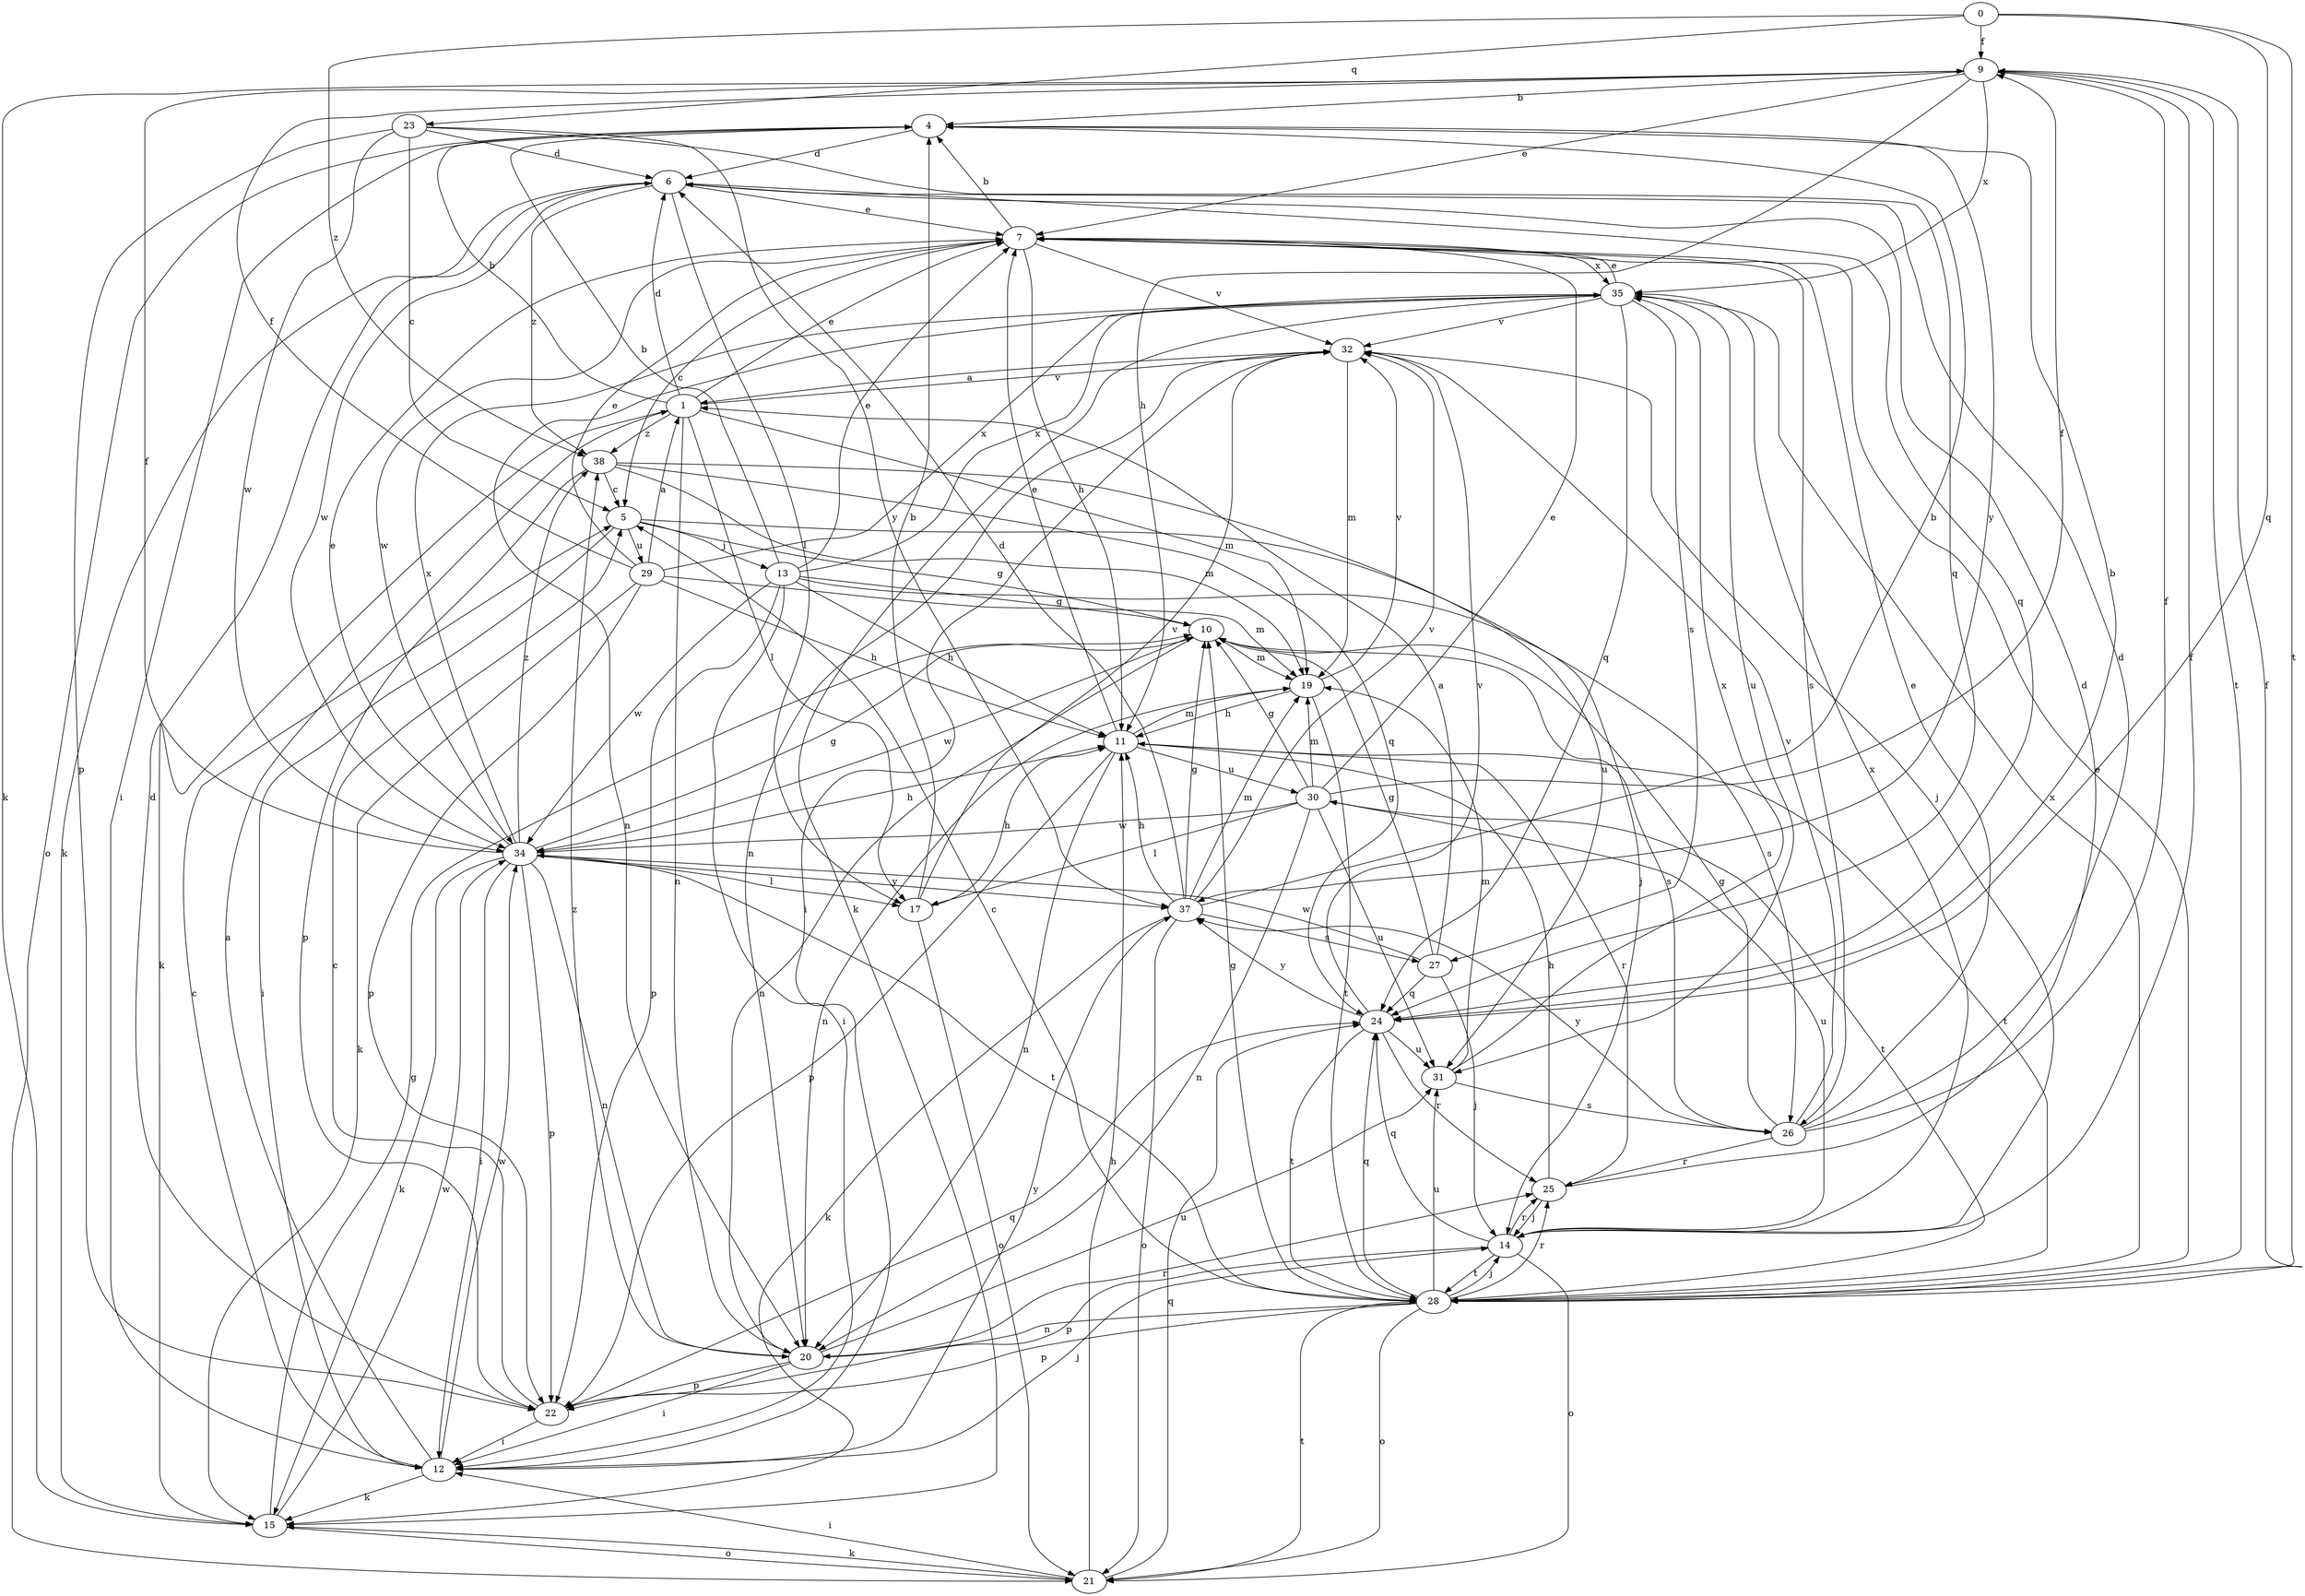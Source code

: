 strict digraph  {
0;
1;
4;
5;
6;
7;
9;
10;
11;
12;
13;
14;
15;
17;
19;
20;
21;
22;
23;
24;
25;
26;
27;
28;
29;
30;
31;
32;
34;
35;
37;
38;
0 -> 9  [label=f];
0 -> 23  [label=q];
0 -> 24  [label=q];
0 -> 28  [label=t];
0 -> 38  [label=z];
1 -> 4  [label=b];
1 -> 6  [label=d];
1 -> 7  [label=e];
1 -> 15  [label=k];
1 -> 17  [label=l];
1 -> 19  [label=m];
1 -> 20  [label=n];
1 -> 32  [label=v];
1 -> 38  [label=z];
4 -> 6  [label=d];
4 -> 12  [label=i];
4 -> 21  [label=o];
4 -> 37  [label=y];
5 -> 10  [label=g];
5 -> 12  [label=i];
5 -> 13  [label=j];
5 -> 14  [label=j];
5 -> 29  [label=u];
6 -> 7  [label=e];
6 -> 15  [label=k];
6 -> 17  [label=l];
6 -> 24  [label=q];
6 -> 34  [label=w];
6 -> 38  [label=z];
7 -> 4  [label=b];
7 -> 5  [label=c];
7 -> 11  [label=h];
7 -> 26  [label=s];
7 -> 32  [label=v];
7 -> 34  [label=w];
7 -> 35  [label=x];
9 -> 4  [label=b];
9 -> 7  [label=e];
9 -> 11  [label=h];
9 -> 15  [label=k];
9 -> 28  [label=t];
9 -> 35  [label=x];
10 -> 19  [label=m];
10 -> 20  [label=n];
10 -> 26  [label=s];
10 -> 34  [label=w];
11 -> 7  [label=e];
11 -> 19  [label=m];
11 -> 20  [label=n];
11 -> 22  [label=p];
11 -> 25  [label=r];
11 -> 28  [label=t];
11 -> 30  [label=u];
12 -> 1  [label=a];
12 -> 5  [label=c];
12 -> 14  [label=j];
12 -> 15  [label=k];
12 -> 34  [label=w];
12 -> 37  [label=y];
13 -> 4  [label=b];
13 -> 7  [label=e];
13 -> 10  [label=g];
13 -> 11  [label=h];
13 -> 12  [label=i];
13 -> 22  [label=p];
13 -> 26  [label=s];
13 -> 34  [label=w];
13 -> 35  [label=x];
14 -> 9  [label=f];
14 -> 21  [label=o];
14 -> 22  [label=p];
14 -> 24  [label=q];
14 -> 25  [label=r];
14 -> 28  [label=t];
14 -> 30  [label=u];
14 -> 35  [label=x];
15 -> 10  [label=g];
15 -> 21  [label=o];
15 -> 34  [label=w];
17 -> 4  [label=b];
17 -> 11  [label=h];
17 -> 21  [label=o];
17 -> 32  [label=v];
19 -> 11  [label=h];
19 -> 20  [label=n];
19 -> 28  [label=t];
19 -> 32  [label=v];
20 -> 12  [label=i];
20 -> 22  [label=p];
20 -> 25  [label=r];
20 -> 31  [label=u];
20 -> 38  [label=z];
21 -> 11  [label=h];
21 -> 12  [label=i];
21 -> 15  [label=k];
21 -> 24  [label=q];
21 -> 28  [label=t];
22 -> 5  [label=c];
22 -> 6  [label=d];
22 -> 12  [label=i];
22 -> 24  [label=q];
23 -> 5  [label=c];
23 -> 6  [label=d];
23 -> 22  [label=p];
23 -> 24  [label=q];
23 -> 34  [label=w];
23 -> 37  [label=y];
24 -> 4  [label=b];
24 -> 25  [label=r];
24 -> 28  [label=t];
24 -> 31  [label=u];
24 -> 32  [label=v];
24 -> 37  [label=y];
25 -> 6  [label=d];
25 -> 11  [label=h];
25 -> 14  [label=j];
26 -> 6  [label=d];
26 -> 7  [label=e];
26 -> 9  [label=f];
26 -> 10  [label=g];
26 -> 25  [label=r];
26 -> 32  [label=v];
26 -> 37  [label=y];
27 -> 1  [label=a];
27 -> 10  [label=g];
27 -> 14  [label=j];
27 -> 24  [label=q];
27 -> 34  [label=w];
28 -> 5  [label=c];
28 -> 7  [label=e];
28 -> 9  [label=f];
28 -> 10  [label=g];
28 -> 14  [label=j];
28 -> 20  [label=n];
28 -> 21  [label=o];
28 -> 22  [label=p];
28 -> 24  [label=q];
28 -> 25  [label=r];
28 -> 31  [label=u];
28 -> 35  [label=x];
29 -> 1  [label=a];
29 -> 7  [label=e];
29 -> 9  [label=f];
29 -> 11  [label=h];
29 -> 15  [label=k];
29 -> 19  [label=m];
29 -> 22  [label=p];
29 -> 35  [label=x];
30 -> 7  [label=e];
30 -> 9  [label=f];
30 -> 10  [label=g];
30 -> 17  [label=l];
30 -> 19  [label=m];
30 -> 20  [label=n];
30 -> 28  [label=t];
30 -> 31  [label=u];
30 -> 34  [label=w];
31 -> 19  [label=m];
31 -> 26  [label=s];
31 -> 35  [label=x];
32 -> 1  [label=a];
32 -> 12  [label=i];
32 -> 14  [label=j];
32 -> 19  [label=m];
32 -> 20  [label=n];
34 -> 7  [label=e];
34 -> 9  [label=f];
34 -> 10  [label=g];
34 -> 11  [label=h];
34 -> 12  [label=i];
34 -> 15  [label=k];
34 -> 17  [label=l];
34 -> 20  [label=n];
34 -> 22  [label=p];
34 -> 28  [label=t];
34 -> 35  [label=x];
34 -> 37  [label=y];
34 -> 38  [label=z];
35 -> 7  [label=e];
35 -> 15  [label=k];
35 -> 20  [label=n];
35 -> 24  [label=q];
35 -> 27  [label=s];
35 -> 31  [label=u];
35 -> 32  [label=v];
37 -> 4  [label=b];
37 -> 6  [label=d];
37 -> 10  [label=g];
37 -> 11  [label=h];
37 -> 15  [label=k];
37 -> 19  [label=m];
37 -> 21  [label=o];
37 -> 27  [label=s];
37 -> 32  [label=v];
38 -> 5  [label=c];
38 -> 19  [label=m];
38 -> 22  [label=p];
38 -> 24  [label=q];
38 -> 31  [label=u];
}
